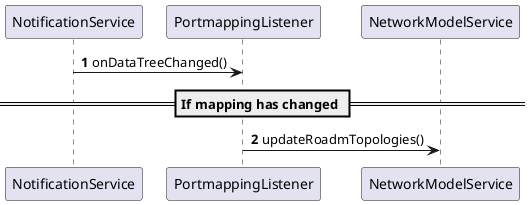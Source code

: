 @startuml
'https://plantuml.com/sequence-diagram

autonumber

NotificationService -> PortmappingListener: onDataTreeChanged()
== If mapping has changed ==
PortmappingListener -> NetworkModelService: updateRoadmTopologies()
@enduml
